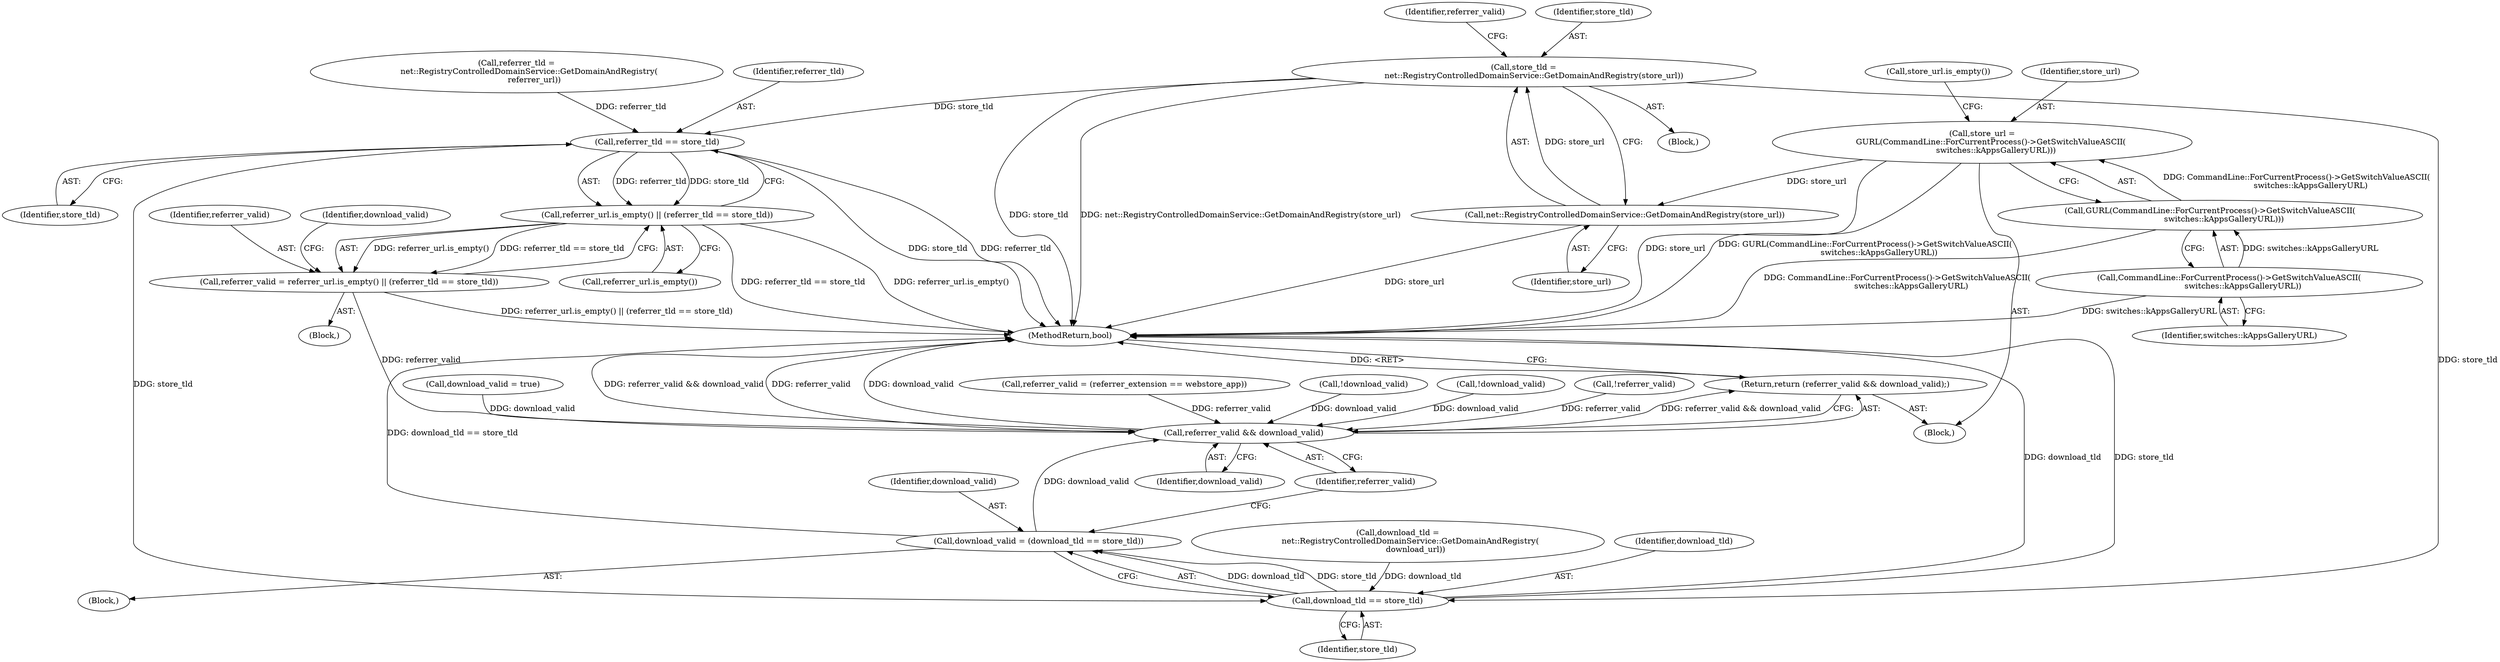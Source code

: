 digraph "0_Chrome_454434f6100cb6a529652a25b5fc181caa7c7f32@API" {
"1000178" [label="(Call,store_tld =\n        net::RegistryControlledDomainService::GetDomainAndRegistry(store_url))"];
"1000180" [label="(Call,net::RegistryControlledDomainService::GetDomainAndRegistry(store_url))"];
"1000168" [label="(Call,store_url =\n       GURL(CommandLine::ForCurrentProcess()->GetSwitchValueASCII(\n           switches::kAppsGalleryURL)))"];
"1000170" [label="(Call,GURL(CommandLine::ForCurrentProcess()->GetSwitchValueASCII(\n           switches::kAppsGalleryURL)))"];
"1000171" [label="(Call,CommandLine::ForCurrentProcess()->GetSwitchValueASCII(\n           switches::kAppsGalleryURL))"];
"1000195" [label="(Call,referrer_tld == store_tld)"];
"1000193" [label="(Call,referrer_url.is_empty() || (referrer_tld == store_tld))"];
"1000191" [label="(Call,referrer_valid = referrer_url.is_empty() || (referrer_tld == store_tld))"];
"1000213" [label="(Call,referrer_valid && download_valid)"];
"1000212" [label="(Return,return (referrer_valid && download_valid);)"];
"1000209" [label="(Call,download_tld == store_tld)"];
"1000207" [label="(Call,download_valid = (download_tld == store_tld))"];
"1000175" [label="(Call,store_url.is_empty())"];
"1000178" [label="(Call,store_tld =\n        net::RegistryControlledDomainService::GetDomainAndRegistry(store_url))"];
"1000194" [label="(Call,referrer_url.is_empty())"];
"1000181" [label="(Identifier,store_url)"];
"1000193" [label="(Call,referrer_url.is_empty() || (referrer_tld == store_tld))"];
"1000171" [label="(Call,CommandLine::ForCurrentProcess()->GetSwitchValueASCII(\n           switches::kAppsGalleryURL))"];
"1000207" [label="(Call,download_valid = (download_tld == store_tld))"];
"1000196" [label="(Identifier,referrer_tld)"];
"1000213" [label="(Call,referrer_valid && download_valid)"];
"1000104" [label="(Block,)"];
"1000203" [label="(Call,download_tld =\n          net::RegistryControlledDomainService::GetDomainAndRegistry(\n              download_url))"];
"1000201" [label="(Block,)"];
"1000187" [label="(Call,referrer_tld =\n          net::RegistryControlledDomainService::GetDomainAndRegistry(\n              referrer_url))"];
"1000172" [label="(Identifier,switches::kAppsGalleryURL)"];
"1000184" [label="(Identifier,referrer_valid)"];
"1000209" [label="(Call,download_tld == store_tld)"];
"1000163" [label="(Call,download_valid = true)"];
"1000200" [label="(Identifier,download_valid)"];
"1000210" [label="(Identifier,download_tld)"];
"1000131" [label="(Call,referrer_valid = (referrer_extension == webstore_app))"];
"1000212" [label="(Return,return (referrer_valid && download_valid);)"];
"1000176" [label="(Block,)"];
"1000211" [label="(Identifier,store_tld)"];
"1000197" [label="(Identifier,store_tld)"];
"1000170" [label="(Call,GURL(CommandLine::ForCurrentProcess()->GetSwitchValueASCII(\n           switches::kAppsGalleryURL)))"];
"1000214" [label="(Identifier,referrer_valid)"];
"1000195" [label="(Call,referrer_tld == store_tld)"];
"1000168" [label="(Call,store_url =\n       GURL(CommandLine::ForCurrentProcess()->GetSwitchValueASCII(\n           switches::kAppsGalleryURL)))"];
"1000215" [label="(Identifier,download_valid)"];
"1000199" [label="(Call,!download_valid)"];
"1000143" [label="(Call,!download_valid)"];
"1000180" [label="(Call,net::RegistryControlledDomainService::GetDomainAndRegistry(store_url))"];
"1000192" [label="(Identifier,referrer_valid)"];
"1000208" [label="(Identifier,download_valid)"];
"1000179" [label="(Identifier,store_tld)"];
"1000185" [label="(Block,)"];
"1000183" [label="(Call,!referrer_valid)"];
"1000169" [label="(Identifier,store_url)"];
"1000191" [label="(Call,referrer_valid = referrer_url.is_empty() || (referrer_tld == store_tld))"];
"1000216" [label="(MethodReturn,bool)"];
"1000178" -> "1000176"  [label="AST: "];
"1000178" -> "1000180"  [label="CFG: "];
"1000179" -> "1000178"  [label="AST: "];
"1000180" -> "1000178"  [label="AST: "];
"1000184" -> "1000178"  [label="CFG: "];
"1000178" -> "1000216"  [label="DDG: store_tld"];
"1000178" -> "1000216"  [label="DDG: net::RegistryControlledDomainService::GetDomainAndRegistry(store_url)"];
"1000180" -> "1000178"  [label="DDG: store_url"];
"1000178" -> "1000195"  [label="DDG: store_tld"];
"1000178" -> "1000209"  [label="DDG: store_tld"];
"1000180" -> "1000181"  [label="CFG: "];
"1000181" -> "1000180"  [label="AST: "];
"1000180" -> "1000216"  [label="DDG: store_url"];
"1000168" -> "1000180"  [label="DDG: store_url"];
"1000168" -> "1000104"  [label="AST: "];
"1000168" -> "1000170"  [label="CFG: "];
"1000169" -> "1000168"  [label="AST: "];
"1000170" -> "1000168"  [label="AST: "];
"1000175" -> "1000168"  [label="CFG: "];
"1000168" -> "1000216"  [label="DDG: store_url"];
"1000168" -> "1000216"  [label="DDG: GURL(CommandLine::ForCurrentProcess()->GetSwitchValueASCII(\n           switches::kAppsGalleryURL))"];
"1000170" -> "1000168"  [label="DDG: CommandLine::ForCurrentProcess()->GetSwitchValueASCII(\n           switches::kAppsGalleryURL)"];
"1000170" -> "1000171"  [label="CFG: "];
"1000171" -> "1000170"  [label="AST: "];
"1000170" -> "1000216"  [label="DDG: CommandLine::ForCurrentProcess()->GetSwitchValueASCII(\n           switches::kAppsGalleryURL)"];
"1000171" -> "1000170"  [label="DDG: switches::kAppsGalleryURL"];
"1000171" -> "1000172"  [label="CFG: "];
"1000172" -> "1000171"  [label="AST: "];
"1000171" -> "1000216"  [label="DDG: switches::kAppsGalleryURL"];
"1000195" -> "1000193"  [label="AST: "];
"1000195" -> "1000197"  [label="CFG: "];
"1000196" -> "1000195"  [label="AST: "];
"1000197" -> "1000195"  [label="AST: "];
"1000193" -> "1000195"  [label="CFG: "];
"1000195" -> "1000216"  [label="DDG: store_tld"];
"1000195" -> "1000216"  [label="DDG: referrer_tld"];
"1000195" -> "1000193"  [label="DDG: referrer_tld"];
"1000195" -> "1000193"  [label="DDG: store_tld"];
"1000187" -> "1000195"  [label="DDG: referrer_tld"];
"1000195" -> "1000209"  [label="DDG: store_tld"];
"1000193" -> "1000191"  [label="AST: "];
"1000193" -> "1000194"  [label="CFG: "];
"1000194" -> "1000193"  [label="AST: "];
"1000191" -> "1000193"  [label="CFG: "];
"1000193" -> "1000216"  [label="DDG: referrer_url.is_empty()"];
"1000193" -> "1000216"  [label="DDG: referrer_tld == store_tld"];
"1000193" -> "1000191"  [label="DDG: referrer_url.is_empty()"];
"1000193" -> "1000191"  [label="DDG: referrer_tld == store_tld"];
"1000191" -> "1000185"  [label="AST: "];
"1000192" -> "1000191"  [label="AST: "];
"1000200" -> "1000191"  [label="CFG: "];
"1000191" -> "1000216"  [label="DDG: referrer_url.is_empty() || (referrer_tld == store_tld)"];
"1000191" -> "1000213"  [label="DDG: referrer_valid"];
"1000213" -> "1000212"  [label="AST: "];
"1000213" -> "1000214"  [label="CFG: "];
"1000213" -> "1000215"  [label="CFG: "];
"1000214" -> "1000213"  [label="AST: "];
"1000215" -> "1000213"  [label="AST: "];
"1000212" -> "1000213"  [label="CFG: "];
"1000213" -> "1000216"  [label="DDG: referrer_valid"];
"1000213" -> "1000216"  [label="DDG: referrer_valid && download_valid"];
"1000213" -> "1000216"  [label="DDG: download_valid"];
"1000213" -> "1000212"  [label="DDG: referrer_valid && download_valid"];
"1000131" -> "1000213"  [label="DDG: referrer_valid"];
"1000183" -> "1000213"  [label="DDG: referrer_valid"];
"1000163" -> "1000213"  [label="DDG: download_valid"];
"1000199" -> "1000213"  [label="DDG: download_valid"];
"1000143" -> "1000213"  [label="DDG: download_valid"];
"1000207" -> "1000213"  [label="DDG: download_valid"];
"1000212" -> "1000104"  [label="AST: "];
"1000216" -> "1000212"  [label="CFG: "];
"1000212" -> "1000216"  [label="DDG: <RET>"];
"1000209" -> "1000207"  [label="AST: "];
"1000209" -> "1000211"  [label="CFG: "];
"1000210" -> "1000209"  [label="AST: "];
"1000211" -> "1000209"  [label="AST: "];
"1000207" -> "1000209"  [label="CFG: "];
"1000209" -> "1000216"  [label="DDG: download_tld"];
"1000209" -> "1000216"  [label="DDG: store_tld"];
"1000209" -> "1000207"  [label="DDG: download_tld"];
"1000209" -> "1000207"  [label="DDG: store_tld"];
"1000203" -> "1000209"  [label="DDG: download_tld"];
"1000207" -> "1000201"  [label="AST: "];
"1000208" -> "1000207"  [label="AST: "];
"1000214" -> "1000207"  [label="CFG: "];
"1000207" -> "1000216"  [label="DDG: download_tld == store_tld"];
}
